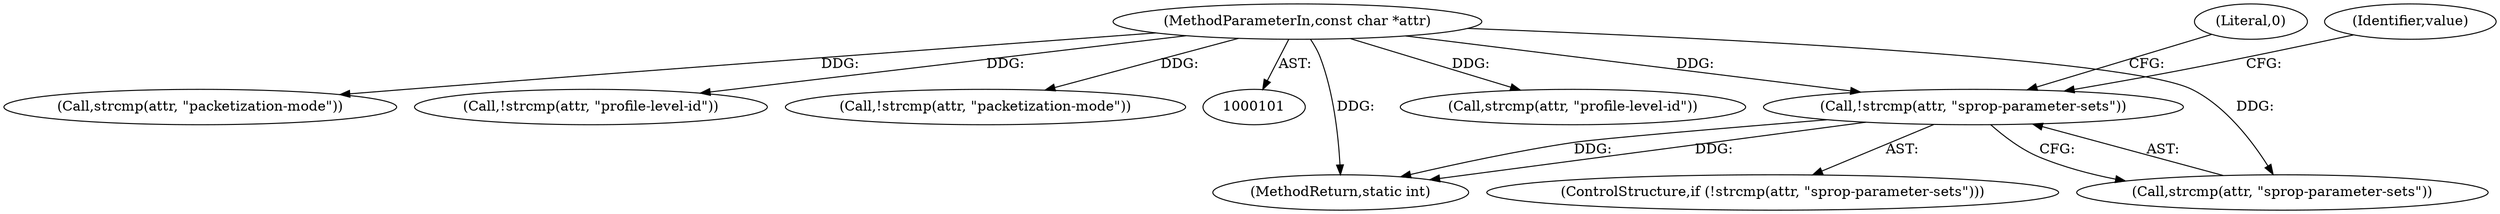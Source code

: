 digraph "0_FFmpeg_c42a1388a6d1bfd8001bf6a4241d8ca27e49326d@API" {
"1000160" [label="(Call,!strcmp(attr, \"sprop-parameter-sets\"))"];
"1000105" [label="(MethodParameterIn,const char *attr)"];
"1000219" [label="(MethodReturn,static int)"];
"1000218" [label="(Literal,0)"];
"1000145" [label="(Call,strcmp(attr, \"profile-level-id\"))"];
"1000169" [label="(Identifier,value)"];
"1000116" [label="(Call,strcmp(attr, \"packetization-mode\"))"];
"1000159" [label="(ControlStructure,if (!strcmp(attr, \"sprop-parameter-sets\")))"];
"1000160" [label="(Call,!strcmp(attr, \"sprop-parameter-sets\"))"];
"1000144" [label="(Call,!strcmp(attr, \"profile-level-id\"))"];
"1000161" [label="(Call,strcmp(attr, \"sprop-parameter-sets\"))"];
"1000115" [label="(Call,!strcmp(attr, \"packetization-mode\"))"];
"1000105" [label="(MethodParameterIn,const char *attr)"];
"1000160" -> "1000159"  [label="AST: "];
"1000160" -> "1000161"  [label="CFG: "];
"1000161" -> "1000160"  [label="AST: "];
"1000169" -> "1000160"  [label="CFG: "];
"1000218" -> "1000160"  [label="CFG: "];
"1000160" -> "1000219"  [label="DDG: "];
"1000160" -> "1000219"  [label="DDG: "];
"1000105" -> "1000160"  [label="DDG: "];
"1000105" -> "1000101"  [label="AST: "];
"1000105" -> "1000219"  [label="DDG: "];
"1000105" -> "1000115"  [label="DDG: "];
"1000105" -> "1000116"  [label="DDG: "];
"1000105" -> "1000144"  [label="DDG: "];
"1000105" -> "1000145"  [label="DDG: "];
"1000105" -> "1000161"  [label="DDG: "];
}
